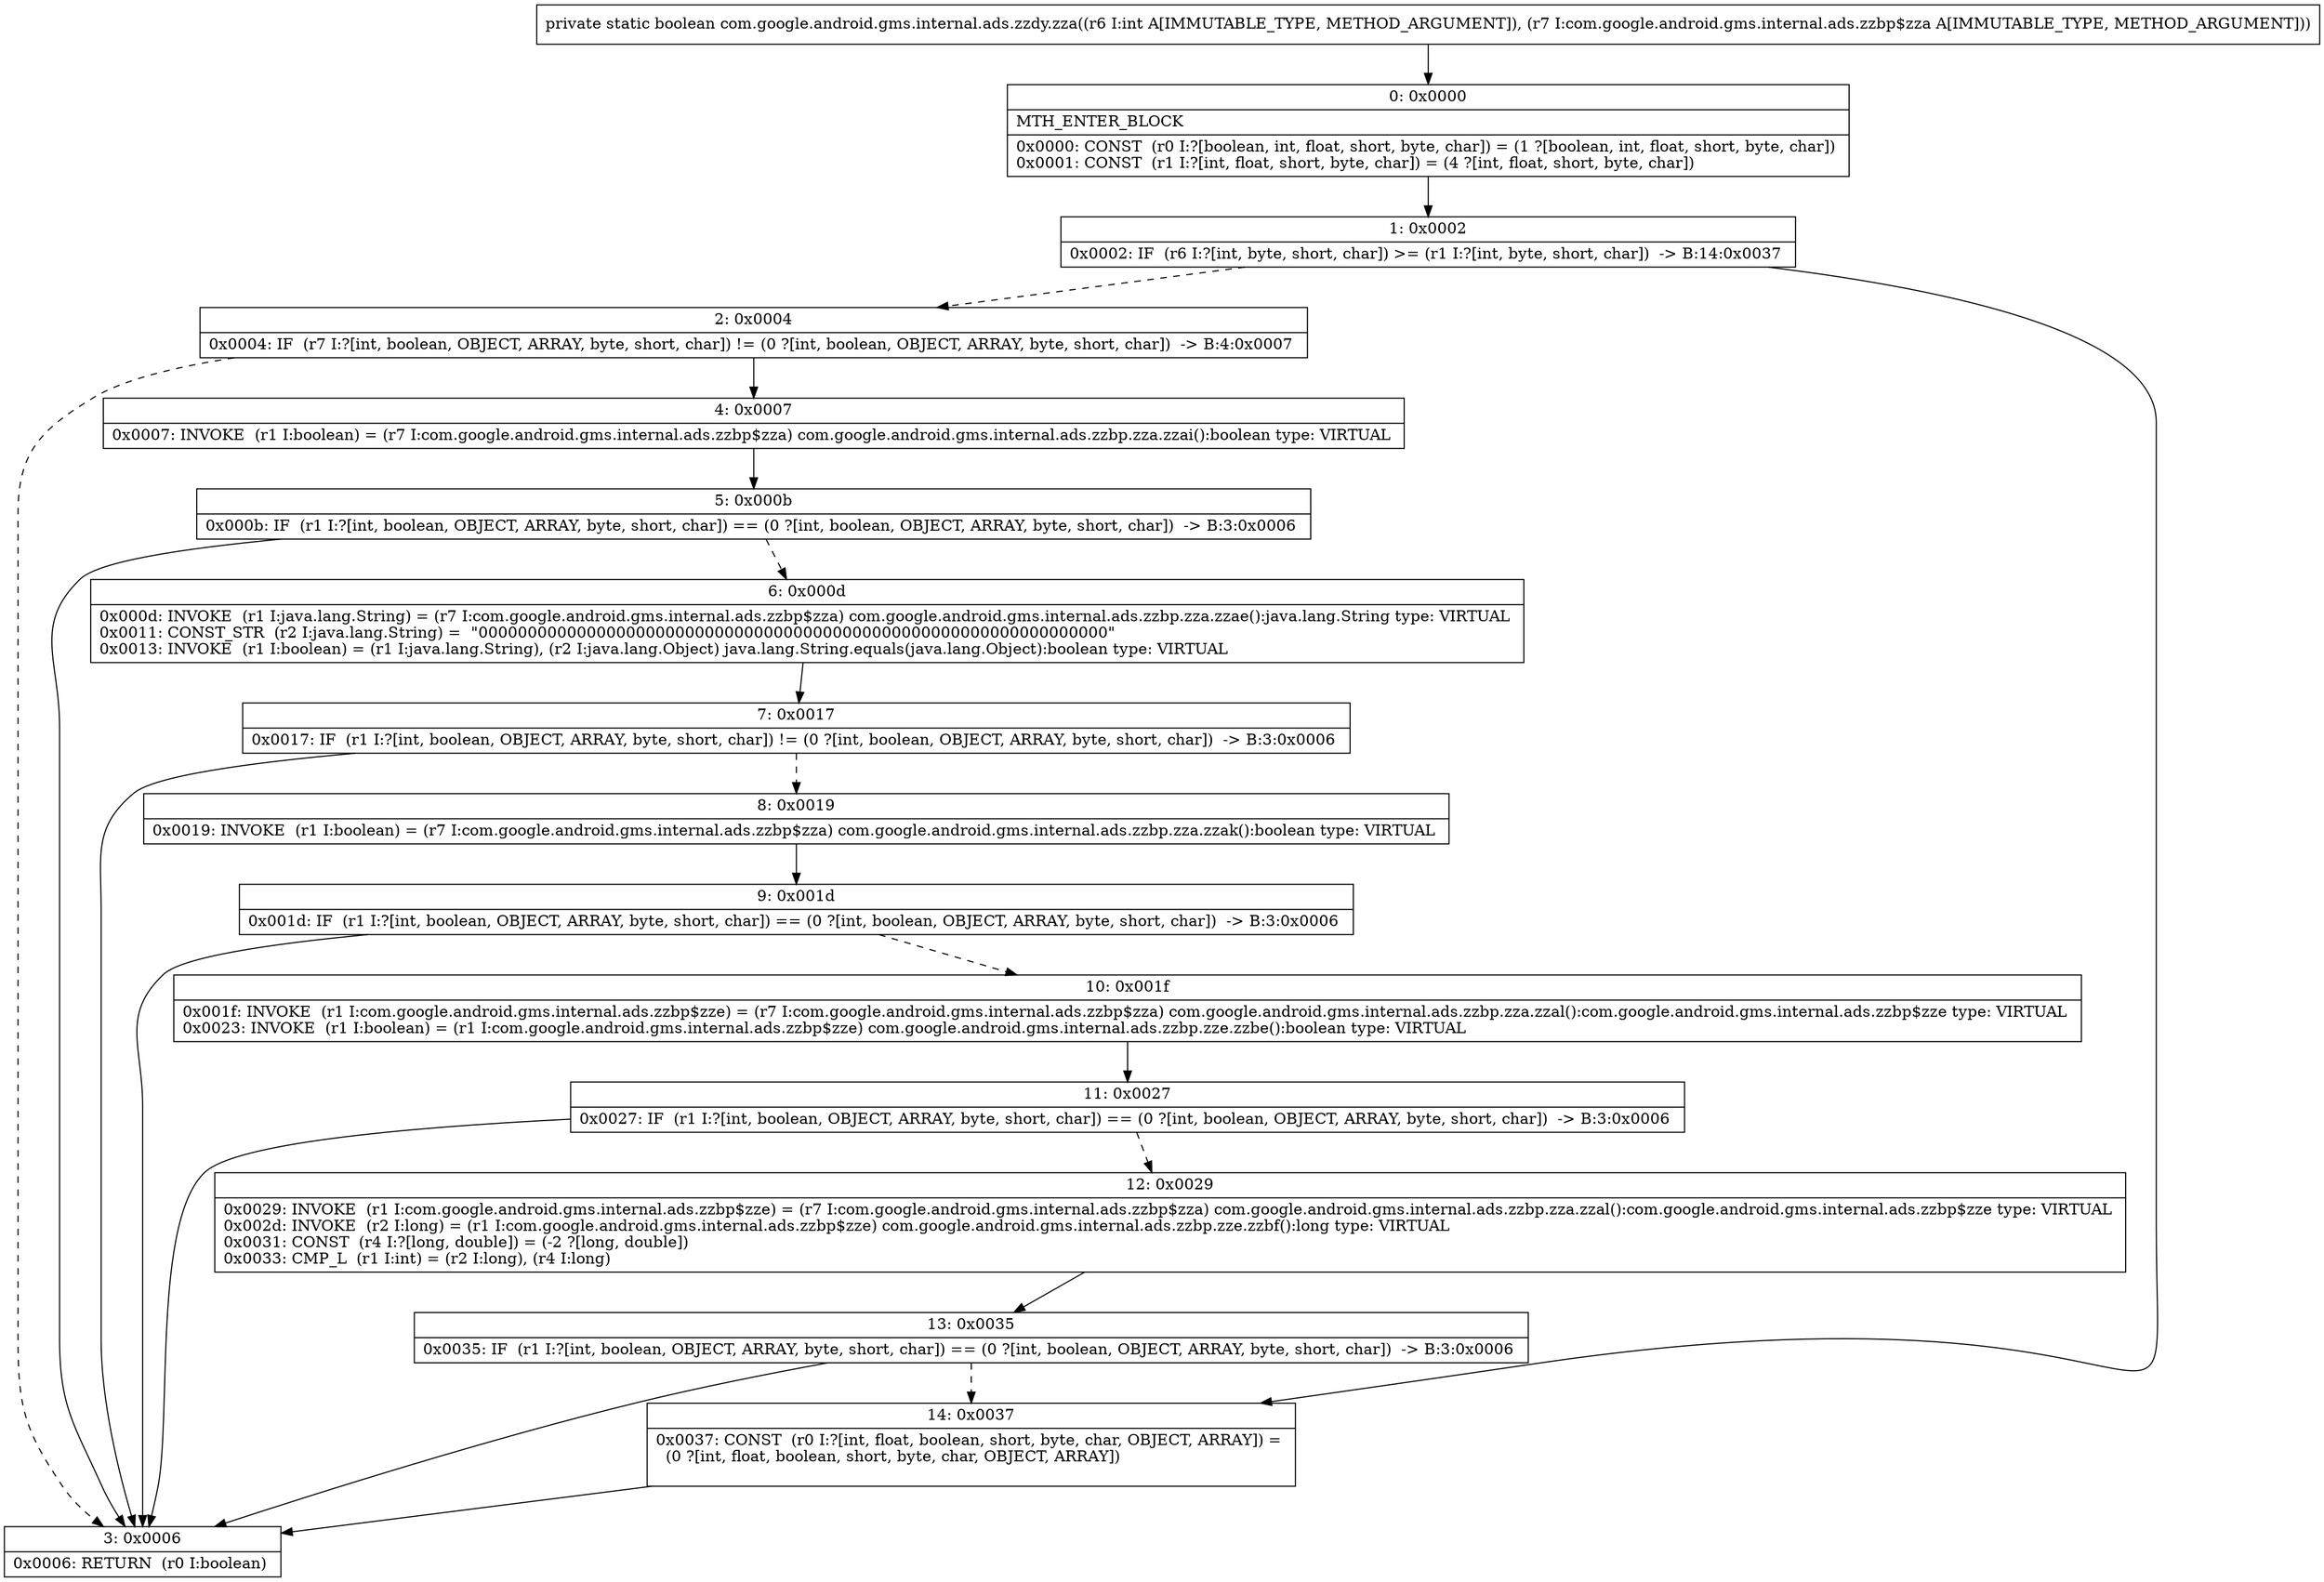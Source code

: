 digraph "CFG forcom.google.android.gms.internal.ads.zzdy.zza(ILcom\/google\/android\/gms\/internal\/ads\/zzbp$zza;)Z" {
Node_0 [shape=record,label="{0\:\ 0x0000|MTH_ENTER_BLOCK\l|0x0000: CONST  (r0 I:?[boolean, int, float, short, byte, char]) = (1 ?[boolean, int, float, short, byte, char]) \l0x0001: CONST  (r1 I:?[int, float, short, byte, char]) = (4 ?[int, float, short, byte, char]) \l}"];
Node_1 [shape=record,label="{1\:\ 0x0002|0x0002: IF  (r6 I:?[int, byte, short, char]) \>= (r1 I:?[int, byte, short, char])  \-\> B:14:0x0037 \l}"];
Node_2 [shape=record,label="{2\:\ 0x0004|0x0004: IF  (r7 I:?[int, boolean, OBJECT, ARRAY, byte, short, char]) != (0 ?[int, boolean, OBJECT, ARRAY, byte, short, char])  \-\> B:4:0x0007 \l}"];
Node_3 [shape=record,label="{3\:\ 0x0006|0x0006: RETURN  (r0 I:boolean) \l}"];
Node_4 [shape=record,label="{4\:\ 0x0007|0x0007: INVOKE  (r1 I:boolean) = (r7 I:com.google.android.gms.internal.ads.zzbp$zza) com.google.android.gms.internal.ads.zzbp.zza.zzai():boolean type: VIRTUAL \l}"];
Node_5 [shape=record,label="{5\:\ 0x000b|0x000b: IF  (r1 I:?[int, boolean, OBJECT, ARRAY, byte, short, char]) == (0 ?[int, boolean, OBJECT, ARRAY, byte, short, char])  \-\> B:3:0x0006 \l}"];
Node_6 [shape=record,label="{6\:\ 0x000d|0x000d: INVOKE  (r1 I:java.lang.String) = (r7 I:com.google.android.gms.internal.ads.zzbp$zza) com.google.android.gms.internal.ads.zzbp.zza.zzae():java.lang.String type: VIRTUAL \l0x0011: CONST_STR  (r2 I:java.lang.String) =  \"0000000000000000000000000000000000000000000000000000000000000000\" \l0x0013: INVOKE  (r1 I:boolean) = (r1 I:java.lang.String), (r2 I:java.lang.Object) java.lang.String.equals(java.lang.Object):boolean type: VIRTUAL \l}"];
Node_7 [shape=record,label="{7\:\ 0x0017|0x0017: IF  (r1 I:?[int, boolean, OBJECT, ARRAY, byte, short, char]) != (0 ?[int, boolean, OBJECT, ARRAY, byte, short, char])  \-\> B:3:0x0006 \l}"];
Node_8 [shape=record,label="{8\:\ 0x0019|0x0019: INVOKE  (r1 I:boolean) = (r7 I:com.google.android.gms.internal.ads.zzbp$zza) com.google.android.gms.internal.ads.zzbp.zza.zzak():boolean type: VIRTUAL \l}"];
Node_9 [shape=record,label="{9\:\ 0x001d|0x001d: IF  (r1 I:?[int, boolean, OBJECT, ARRAY, byte, short, char]) == (0 ?[int, boolean, OBJECT, ARRAY, byte, short, char])  \-\> B:3:0x0006 \l}"];
Node_10 [shape=record,label="{10\:\ 0x001f|0x001f: INVOKE  (r1 I:com.google.android.gms.internal.ads.zzbp$zze) = (r7 I:com.google.android.gms.internal.ads.zzbp$zza) com.google.android.gms.internal.ads.zzbp.zza.zzal():com.google.android.gms.internal.ads.zzbp$zze type: VIRTUAL \l0x0023: INVOKE  (r1 I:boolean) = (r1 I:com.google.android.gms.internal.ads.zzbp$zze) com.google.android.gms.internal.ads.zzbp.zze.zzbe():boolean type: VIRTUAL \l}"];
Node_11 [shape=record,label="{11\:\ 0x0027|0x0027: IF  (r1 I:?[int, boolean, OBJECT, ARRAY, byte, short, char]) == (0 ?[int, boolean, OBJECT, ARRAY, byte, short, char])  \-\> B:3:0x0006 \l}"];
Node_12 [shape=record,label="{12\:\ 0x0029|0x0029: INVOKE  (r1 I:com.google.android.gms.internal.ads.zzbp$zze) = (r7 I:com.google.android.gms.internal.ads.zzbp$zza) com.google.android.gms.internal.ads.zzbp.zza.zzal():com.google.android.gms.internal.ads.zzbp$zze type: VIRTUAL \l0x002d: INVOKE  (r2 I:long) = (r1 I:com.google.android.gms.internal.ads.zzbp$zze) com.google.android.gms.internal.ads.zzbp.zze.zzbf():long type: VIRTUAL \l0x0031: CONST  (r4 I:?[long, double]) = (\-2 ?[long, double]) \l0x0033: CMP_L  (r1 I:int) = (r2 I:long), (r4 I:long) \l}"];
Node_13 [shape=record,label="{13\:\ 0x0035|0x0035: IF  (r1 I:?[int, boolean, OBJECT, ARRAY, byte, short, char]) == (0 ?[int, boolean, OBJECT, ARRAY, byte, short, char])  \-\> B:3:0x0006 \l}"];
Node_14 [shape=record,label="{14\:\ 0x0037|0x0037: CONST  (r0 I:?[int, float, boolean, short, byte, char, OBJECT, ARRAY]) = \l  (0 ?[int, float, boolean, short, byte, char, OBJECT, ARRAY])\l \l}"];
MethodNode[shape=record,label="{private static boolean com.google.android.gms.internal.ads.zzdy.zza((r6 I:int A[IMMUTABLE_TYPE, METHOD_ARGUMENT]), (r7 I:com.google.android.gms.internal.ads.zzbp$zza A[IMMUTABLE_TYPE, METHOD_ARGUMENT])) }"];
MethodNode -> Node_0;
Node_0 -> Node_1;
Node_1 -> Node_2[style=dashed];
Node_1 -> Node_14;
Node_2 -> Node_3[style=dashed];
Node_2 -> Node_4;
Node_4 -> Node_5;
Node_5 -> Node_3;
Node_5 -> Node_6[style=dashed];
Node_6 -> Node_7;
Node_7 -> Node_3;
Node_7 -> Node_8[style=dashed];
Node_8 -> Node_9;
Node_9 -> Node_3;
Node_9 -> Node_10[style=dashed];
Node_10 -> Node_11;
Node_11 -> Node_3;
Node_11 -> Node_12[style=dashed];
Node_12 -> Node_13;
Node_13 -> Node_3;
Node_13 -> Node_14[style=dashed];
Node_14 -> Node_3;
}

